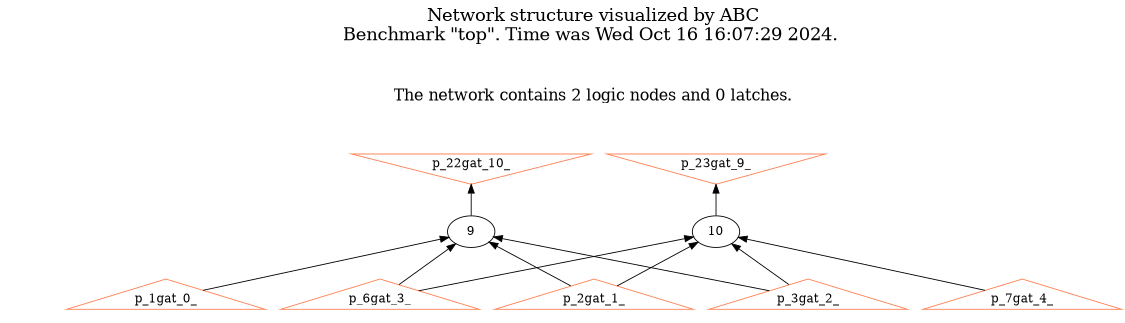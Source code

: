 # Network structure generated by ABC

digraph network {
size = "7.5,10";
center = true;
edge [dir = back];

{
  node [shape = plaintext];
  edge [style = invis];
  LevelTitle1 [label=""];
  LevelTitle2 [label=""];
  Level2 [label = ""];
  Level1 [label = ""];
  Level0 [label = ""];
  LevelTitle1 ->  LevelTitle2 ->  Level2 ->  Level1 ->  Level0;
}

{
  rank = same;
  LevelTitle1;
  title1 [shape=plaintext,
          fontsize=20,
          fontname = "Times-Roman",
          label="Network structure visualized by ABC\nBenchmark \"top\". Time was Wed Oct 16 16:07:29 2024. "
         ];
}

{
  rank = same;
  LevelTitle2;
  title2 [shape=plaintext,
          fontsize=18,
          fontname = "Times-Roman",
          label="The network contains 2 logic nodes and 0 latches.\n"
         ];
}

{
  rank = same;
  Level2;
  Node6 [label = "p_22gat_10_", shape = invtriangle, color = coral, fillcolor = coral];
  Node7 [label = "p_23gat_9_", shape = invtriangle, color = coral, fillcolor = coral];
}

{
  rank = same;
  Level1;
  Node9 [label = "9\n", shape = ellipse];
  Node10 [label = "10\n", shape = ellipse];
}

{
  rank = same;
  Level0;
  Node1 [label = "p_1gat_0_", shape = triangle, color = coral, fillcolor = coral];
  Node2 [label = "p_6gat_3_", shape = triangle, color = coral, fillcolor = coral];
  Node3 [label = "p_7gat_4_", shape = triangle, color = coral, fillcolor = coral];
  Node4 [label = "p_2gat_1_", shape = triangle, color = coral, fillcolor = coral];
  Node5 [label = "p_3gat_2_", shape = triangle, color = coral, fillcolor = coral];
}

title1 -> title2 [style = invis];
title2 -> Node6 [style = invis];
title2 -> Node7 [style = invis];
Node6 -> Node7 [style = invis];
Node6 -> Node9 [style = solid];
Node7 -> Node10 [style = solid];
Node9 -> Node1 [style = solid];
Node9 -> Node2 [style = solid];
Node9 -> Node4 [style = solid];
Node9 -> Node5 [style = solid];
Node10 -> Node2 [style = solid];
Node10 -> Node3 [style = solid];
Node10 -> Node4 [style = solid];
Node10 -> Node5 [style = solid];
}

